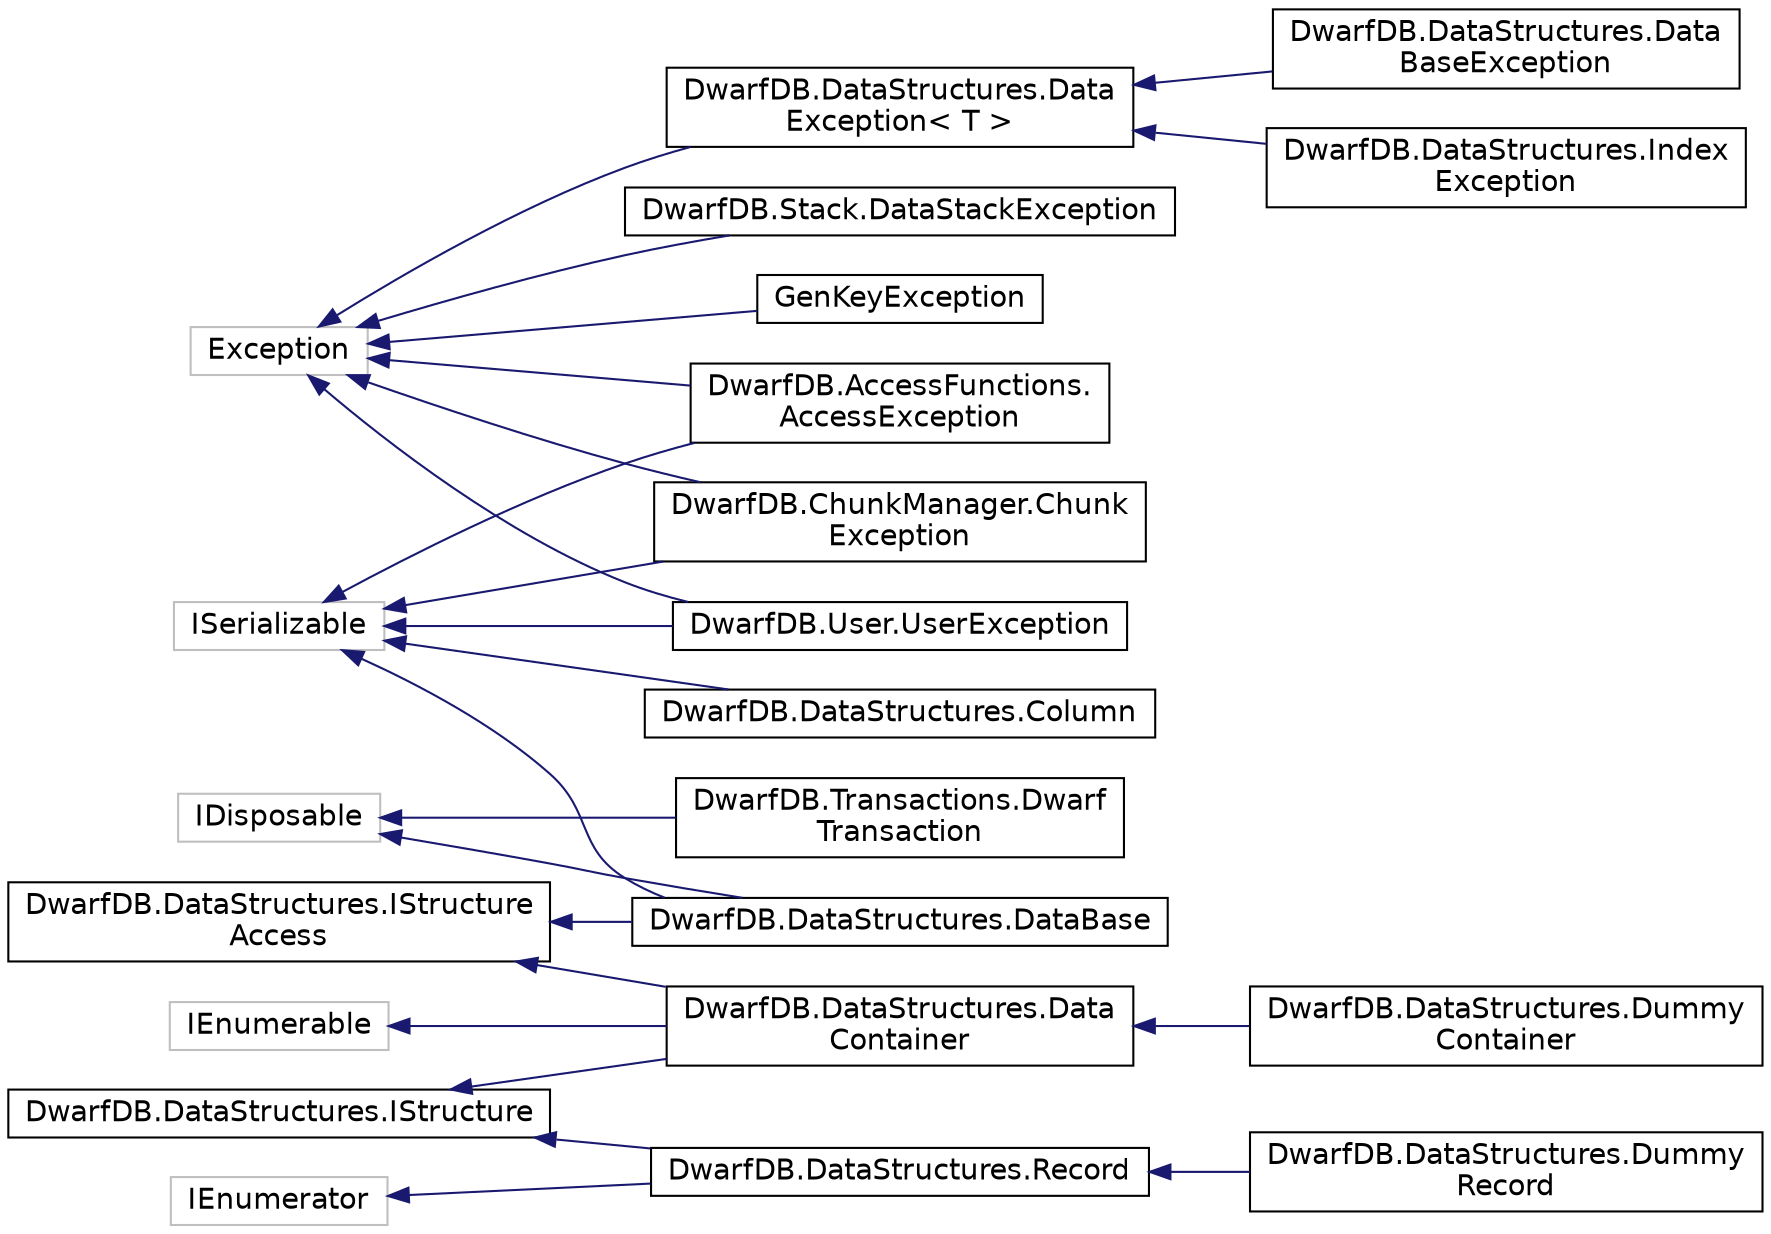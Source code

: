 digraph "Graphical Class Hierarchy"
{
  edge [fontname="Helvetica",fontsize="14",labelfontname="Helvetica",labelfontsize="14"];
  node [fontname="Helvetica",fontsize="14",shape=record];
  rankdir="LR";
  Node1 [label="Exception",height=0.2,width=0.4,color="grey75", fillcolor="white", style="filled"];
  Node1 -> Node2 [dir="back",color="midnightblue",fontsize="14",style="solid",fontname="Helvetica"];
  Node2 [label="DwarfDB.AccessFunctions.\lAccessException",height=0.2,width=0.4,color="black", fillcolor="white", style="filled",URL="$d2/d44/class_dwarf_d_b_1_1_access_functions_1_1_access_exception.html",tooltip="Description of AccessException. "];
  Node1 -> Node3 [dir="back",color="midnightblue",fontsize="14",style="solid",fontname="Helvetica"];
  Node3 [label="DwarfDB.ChunkManager.Chunk\lException",height=0.2,width=0.4,color="black", fillcolor="white", style="filled",URL="$d7/d25/class_dwarf_d_b_1_1_chunk_manager_1_1_chunk_exception.html",tooltip="Description of ChunkException. "];
  Node1 -> Node4 [dir="back",color="midnightblue",fontsize="14",style="solid",fontname="Helvetica"];
  Node4 [label="DwarfDB.DataStructures.Data\lException\< T \>",height=0.2,width=0.4,color="black", fillcolor="white", style="filled",URL="$db/d19/class_dwarf_d_b_1_1_data_structures_1_1_data_exception_3_01_t_01_4.html",tooltip="Exception for datastructures "];
  Node4 -> Node5 [dir="back",color="midnightblue",fontsize="14",style="solid",fontname="Helvetica"];
  Node5 [label="DwarfDB.DataStructures.Data\lBaseException",height=0.2,width=0.4,color="black", fillcolor="white", style="filled",URL="$d9/d8a/class_dwarf_d_b_1_1_data_structures_1_1_data_base_exception.html"];
  Node4 -> Node6 [dir="back",color="midnightblue",fontsize="14",style="solid",fontname="Helvetica"];
  Node6 [label="DwarfDB.DataStructures.Index\lException",height=0.2,width=0.4,color="black", fillcolor="white", style="filled",URL="$d5/df0/class_dwarf_d_b_1_1_data_structures_1_1_index_exception.html"];
  Node1 -> Node7 [dir="back",color="midnightblue",fontsize="14",style="solid",fontname="Helvetica"];
  Node7 [label="DwarfDB.Stack.DataStackException",height=0.2,width=0.4,color="black", fillcolor="white", style="filled",URL="$d0/dd9/class_dwarf_d_b_1_1_stack_1_1_data_stack_exception.html",tooltip="Exception for data stacks "];
  Node1 -> Node8 [dir="back",color="midnightblue",fontsize="14",style="solid",fontname="Helvetica"];
  Node8 [label="DwarfDB.User.UserException",height=0.2,width=0.4,color="black", fillcolor="white", style="filled",URL="$d3/dd4/class_dwarf_d_b_1_1_user_1_1_user_exception.html",tooltip="Description of UserException. "];
  Node1 -> Node9 [dir="back",color="midnightblue",fontsize="14",style="solid",fontname="Helvetica"];
  Node9 [label="GenKeyException",height=0.2,width=0.4,color="black", fillcolor="white", style="filled",URL="$d2/dea/class_gen_key_exception.html",tooltip="Exception for datastructures "];
  Node10 [label="IDisposable",height=0.2,width=0.4,color="grey75", fillcolor="white", style="filled"];
  Node10 -> Node11 [dir="back",color="midnightblue",fontsize="14",style="solid",fontname="Helvetica"];
  Node11 [label="DwarfDB.DataStructures.DataBase",height=0.2,width=0.4,color="black", fillcolor="white", style="filled",URL="$da/dfc/class_dwarf_d_b_1_1_data_structures_1_1_data_base.html",tooltip="A class for database object "];
  Node10 -> Node12 [dir="back",color="midnightblue",fontsize="14",style="solid",fontname="Helvetica"];
  Node12 [label="DwarfDB.Transactions.Dwarf\lTransaction",height=0.2,width=0.4,color="black", fillcolor="white", style="filled",URL="$d6/d84/class_dwarf_d_b_1_1_transactions_1_1_dwarf_transaction.html",tooltip="DwarfTransaction - transaction without read blocking "];
  Node13 [label="IEnumerable",height=0.2,width=0.4,color="grey75", fillcolor="white", style="filled"];
  Node13 -> Node14 [dir="back",color="midnightblue",fontsize="14",style="solid",fontname="Helvetica"];
  Node14 [label="DwarfDB.DataStructures.Data\lContainer",height=0.2,width=0.4,color="black", fillcolor="white", style="filled",URL="$d0/dbb/class_dwarf_d_b_1_1_data_structures_1_1_data_container.html",tooltip="DataContainer is the base element of DwarfDB data structure "];
  Node14 -> Node15 [dir="back",color="midnightblue",fontsize="14",style="solid",fontname="Helvetica"];
  Node15 [label="DwarfDB.DataStructures.Dummy\lContainer",height=0.2,width=0.4,color="black", fillcolor="white", style="filled",URL="$d1/de3/class_dwarf_d_b_1_1_data_structures_1_1_dummy_container.html",tooltip="DummyContainer class - it&#39;s class for using instead of NULL "];
  Node16 [label="IEnumerator",height=0.2,width=0.4,color="grey75", fillcolor="white", style="filled"];
  Node16 -> Node17 [dir="back",color="midnightblue",fontsize="14",style="solid",fontname="Helvetica"];
  Node17 [label="DwarfDB.DataStructures.Record",height=0.2,width=0.4,color="black", fillcolor="white", style="filled",URL="$d1/d31/class_dwarf_d_b_1_1_data_structures_1_1_record.html",tooltip="Record is the element of DataContainer "];
  Node17 -> Node18 [dir="back",color="midnightblue",fontsize="14",style="solid",fontname="Helvetica"];
  Node18 [label="DwarfDB.DataStructures.Dummy\lRecord",height=0.2,width=0.4,color="black", fillcolor="white", style="filled",URL="$d2/d00/class_dwarf_d_b_1_1_data_structures_1_1_dummy_record.html",tooltip="DummyRecord class - it&#39;s class for using instead of NULL "];
  Node19 [label="ISerializable",height=0.2,width=0.4,color="grey75", fillcolor="white", style="filled"];
  Node19 -> Node2 [dir="back",color="midnightblue",fontsize="14",style="solid",fontname="Helvetica"];
  Node19 -> Node3 [dir="back",color="midnightblue",fontsize="14",style="solid",fontname="Helvetica"];
  Node19 -> Node20 [dir="back",color="midnightblue",fontsize="14",style="solid",fontname="Helvetica"];
  Node20 [label="DwarfDB.DataStructures.Column",height=0.2,width=0.4,color="black", fillcolor="white", style="filled",URL="$d7/def/class_dwarf_d_b_1_1_data_structures_1_1_column.html"];
  Node19 -> Node11 [dir="back",color="midnightblue",fontsize="14",style="solid",fontname="Helvetica"];
  Node19 -> Node8 [dir="back",color="midnightblue",fontsize="14",style="solid",fontname="Helvetica"];
  Node21 [label="DwarfDB.DataStructures.IStructure",height=0.2,width=0.4,color="black", fillcolor="white", style="filled",URL="$d2/d8a/interface_dwarf_d_b_1_1_data_structures_1_1_i_structure.html",tooltip="An interface for DwarfDB data structures, such as: DataContainer and Record "];
  Node21 -> Node14 [dir="back",color="midnightblue",fontsize="14",style="solid",fontname="Helvetica"];
  Node21 -> Node17 [dir="back",color="midnightblue",fontsize="14",style="solid",fontname="Helvetica"];
  Node22 [label="DwarfDB.DataStructures.IStructure\lAccess",height=0.2,width=0.4,color="black", fillcolor="white", style="filled",URL="$db/db1/interface_dwarf_d_b_1_1_data_structures_1_1_i_structure_access.html",tooltip="Description of IStructureAccess. "];
  Node22 -> Node11 [dir="back",color="midnightblue",fontsize="14",style="solid",fontname="Helvetica"];
  Node22 -> Node14 [dir="back",color="midnightblue",fontsize="14",style="solid",fontname="Helvetica"];
}

